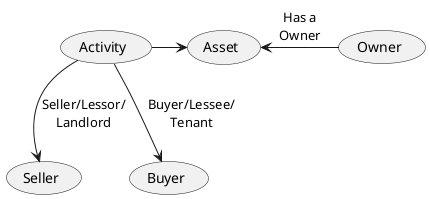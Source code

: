 @startuml Activity

' (Contact) as (Seller)
' (Contact) as (Buyer)
' (Contact) as (Owner)

(Seller) <-up- (Activity) : Seller/Lessor/\nLandlord
(Buyer) <-up- (Activity) : Buyer/Lessee/\nTenant
(Activity) -> (Asset)
(Asset) <- (Owner) : Has a\nOwner

@enduml